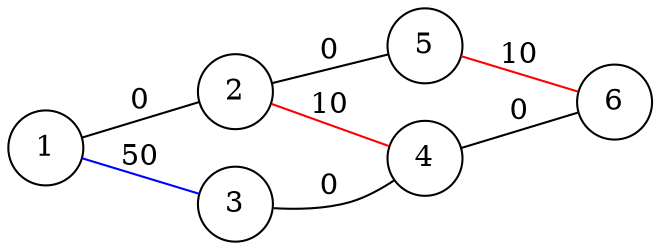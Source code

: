 graph { node[shape=circle] rankdir=LR
1--2 [color=black, label=0];
3--4 [color=black, label=0];
1--3 [color=blue, label=50];
2--4 [color=red, label=10];
5--6 [color=red, label=10];
2--5 [color=black, label=0];
4--6 [color=black, label=0];
}